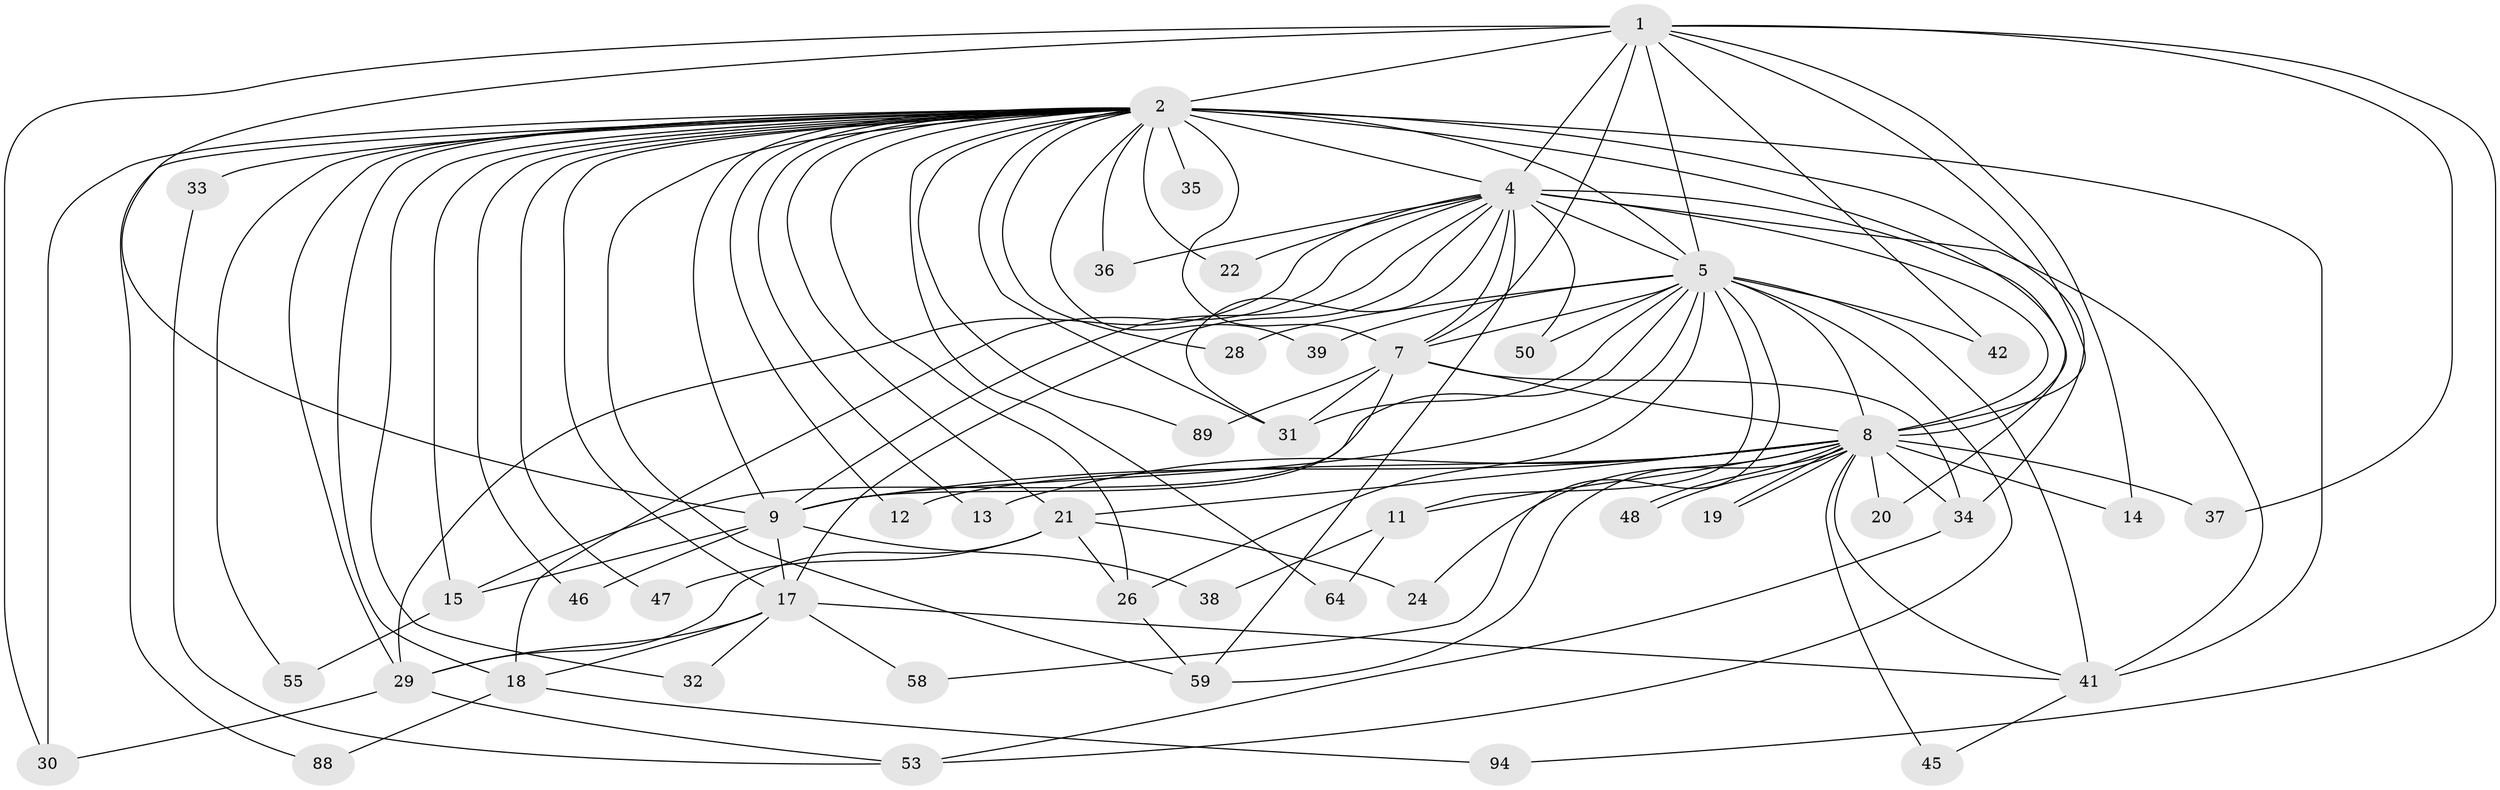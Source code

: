 // original degree distribution, {15: 0.010638297872340425, 21: 0.010638297872340425, 19: 0.02127659574468085, 24: 0.010638297872340425, 31: 0.010638297872340425, 11: 0.010638297872340425, 36: 0.010638297872340425, 13: 0.02127659574468085, 4: 0.05319148936170213, 2: 0.6170212765957447, 3: 0.14893617021276595, 5: 0.02127659574468085, 6: 0.02127659574468085, 9: 0.010638297872340425, 8: 0.010638297872340425, 7: 0.010638297872340425}
// Generated by graph-tools (version 1.1) at 2025/13/03/09/25 04:13:41]
// undirected, 47 vertices, 116 edges
graph export_dot {
graph [start="1"]
  node [color=gray90,style=filled];
  1;
  2 [super="+82+68+77+56+25+3"];
  4 [super="+54+84"];
  5 [super="+16"];
  7 [super="+10"];
  8 [super="+57+78+79+93+81+52"];
  9;
  11;
  12;
  13;
  14;
  15 [super="+51+80"];
  17;
  18 [super="+49"];
  19;
  20;
  21 [super="+83+67"];
  22;
  24;
  26;
  28;
  29 [super="+60"];
  30 [super="+44"];
  31;
  32;
  33;
  34 [super="+92"];
  35;
  36;
  37;
  38;
  39;
  41 [super="+71+90+62+61"];
  42;
  45;
  46;
  47;
  48;
  50;
  53 [super="+69"];
  55;
  58;
  59 [super="+72+65"];
  64;
  88;
  89;
  94;
  1 -- 2 [weight=3];
  1 -- 4 [weight=2];
  1 -- 5;
  1 -- 7 [weight=2];
  1 -- 8;
  1 -- 9;
  1 -- 14;
  1 -- 37;
  1 -- 42;
  1 -- 94;
  1 -- 30;
  2 -- 4 [weight=5];
  2 -- 5 [weight=6];
  2 -- 7 [weight=6];
  2 -- 8 [weight=8];
  2 -- 9 [weight=3];
  2 -- 13;
  2 -- 33 [weight=2];
  2 -- 59;
  2 -- 41 [weight=2];
  2 -- 17 [weight=2];
  2 -- 31;
  2 -- 21 [weight=2];
  2 -- 64;
  2 -- 12;
  2 -- 15 [weight=3];
  2 -- 18;
  2 -- 22;
  2 -- 88;
  2 -- 89;
  2 -- 26;
  2 -- 28;
  2 -- 29;
  2 -- 30 [weight=2];
  2 -- 32;
  2 -- 34;
  2 -- 35;
  2 -- 36;
  2 -- 39;
  2 -- 46;
  2 -- 47;
  2 -- 55;
  4 -- 5;
  4 -- 7 [weight=3];
  4 -- 8 [weight=3];
  4 -- 9;
  4 -- 17;
  4 -- 20;
  4 -- 22;
  4 -- 31;
  4 -- 36;
  4 -- 41;
  4 -- 50;
  4 -- 59;
  4 -- 18;
  4 -- 29;
  5 -- 7 [weight=2];
  5 -- 8 [weight=2];
  5 -- 9;
  5 -- 11;
  5 -- 39;
  5 -- 42;
  5 -- 50;
  5 -- 53;
  5 -- 58;
  5 -- 41;
  5 -- 26;
  5 -- 28;
  5 -- 31;
  5 -- 15;
  7 -- 8 [weight=4];
  7 -- 9 [weight=2];
  7 -- 89;
  7 -- 34;
  7 -- 31;
  8 -- 9;
  8 -- 11;
  8 -- 12;
  8 -- 13;
  8 -- 14 [weight=2];
  8 -- 19;
  8 -- 19;
  8 -- 20;
  8 -- 21 [weight=2];
  8 -- 24;
  8 -- 34;
  8 -- 37;
  8 -- 41;
  8 -- 45;
  8 -- 48;
  8 -- 48;
  8 -- 59;
  9 -- 17;
  9 -- 38;
  9 -- 46;
  9 -- 15;
  11 -- 38;
  11 -- 64;
  15 -- 55;
  17 -- 18;
  17 -- 29;
  17 -- 32;
  17 -- 58;
  17 -- 41;
  18 -- 88;
  18 -- 94;
  21 -- 24;
  21 -- 29;
  21 -- 47;
  21 -- 26;
  26 -- 59;
  29 -- 53;
  29 -- 30;
  33 -- 53;
  34 -- 53;
  41 -- 45;
}
